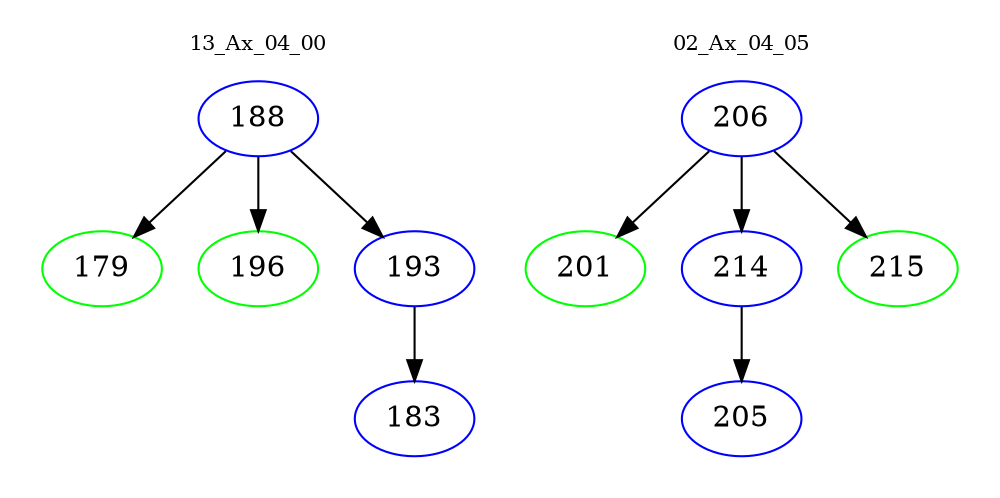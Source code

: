 digraph{
subgraph cluster_0 {
color = white
label = "13_Ax_04_00";
fontsize=10;
T0_188 [label="188", color="blue"]
T0_188 -> T0_179 [color="black"]
T0_179 [label="179", color="green"]
T0_188 -> T0_196 [color="black"]
T0_196 [label="196", color="green"]
T0_188 -> T0_193 [color="black"]
T0_193 [label="193", color="blue"]
T0_193 -> T0_183 [color="black"]
T0_183 [label="183", color="blue"]
}
subgraph cluster_1 {
color = white
label = "02_Ax_04_05";
fontsize=10;
T1_206 [label="206", color="blue"]
T1_206 -> T1_201 [color="black"]
T1_201 [label="201", color="green"]
T1_206 -> T1_214 [color="black"]
T1_214 [label="214", color="blue"]
T1_214 -> T1_205 [color="black"]
T1_205 [label="205", color="blue"]
T1_206 -> T1_215 [color="black"]
T1_215 [label="215", color="green"]
}
}
